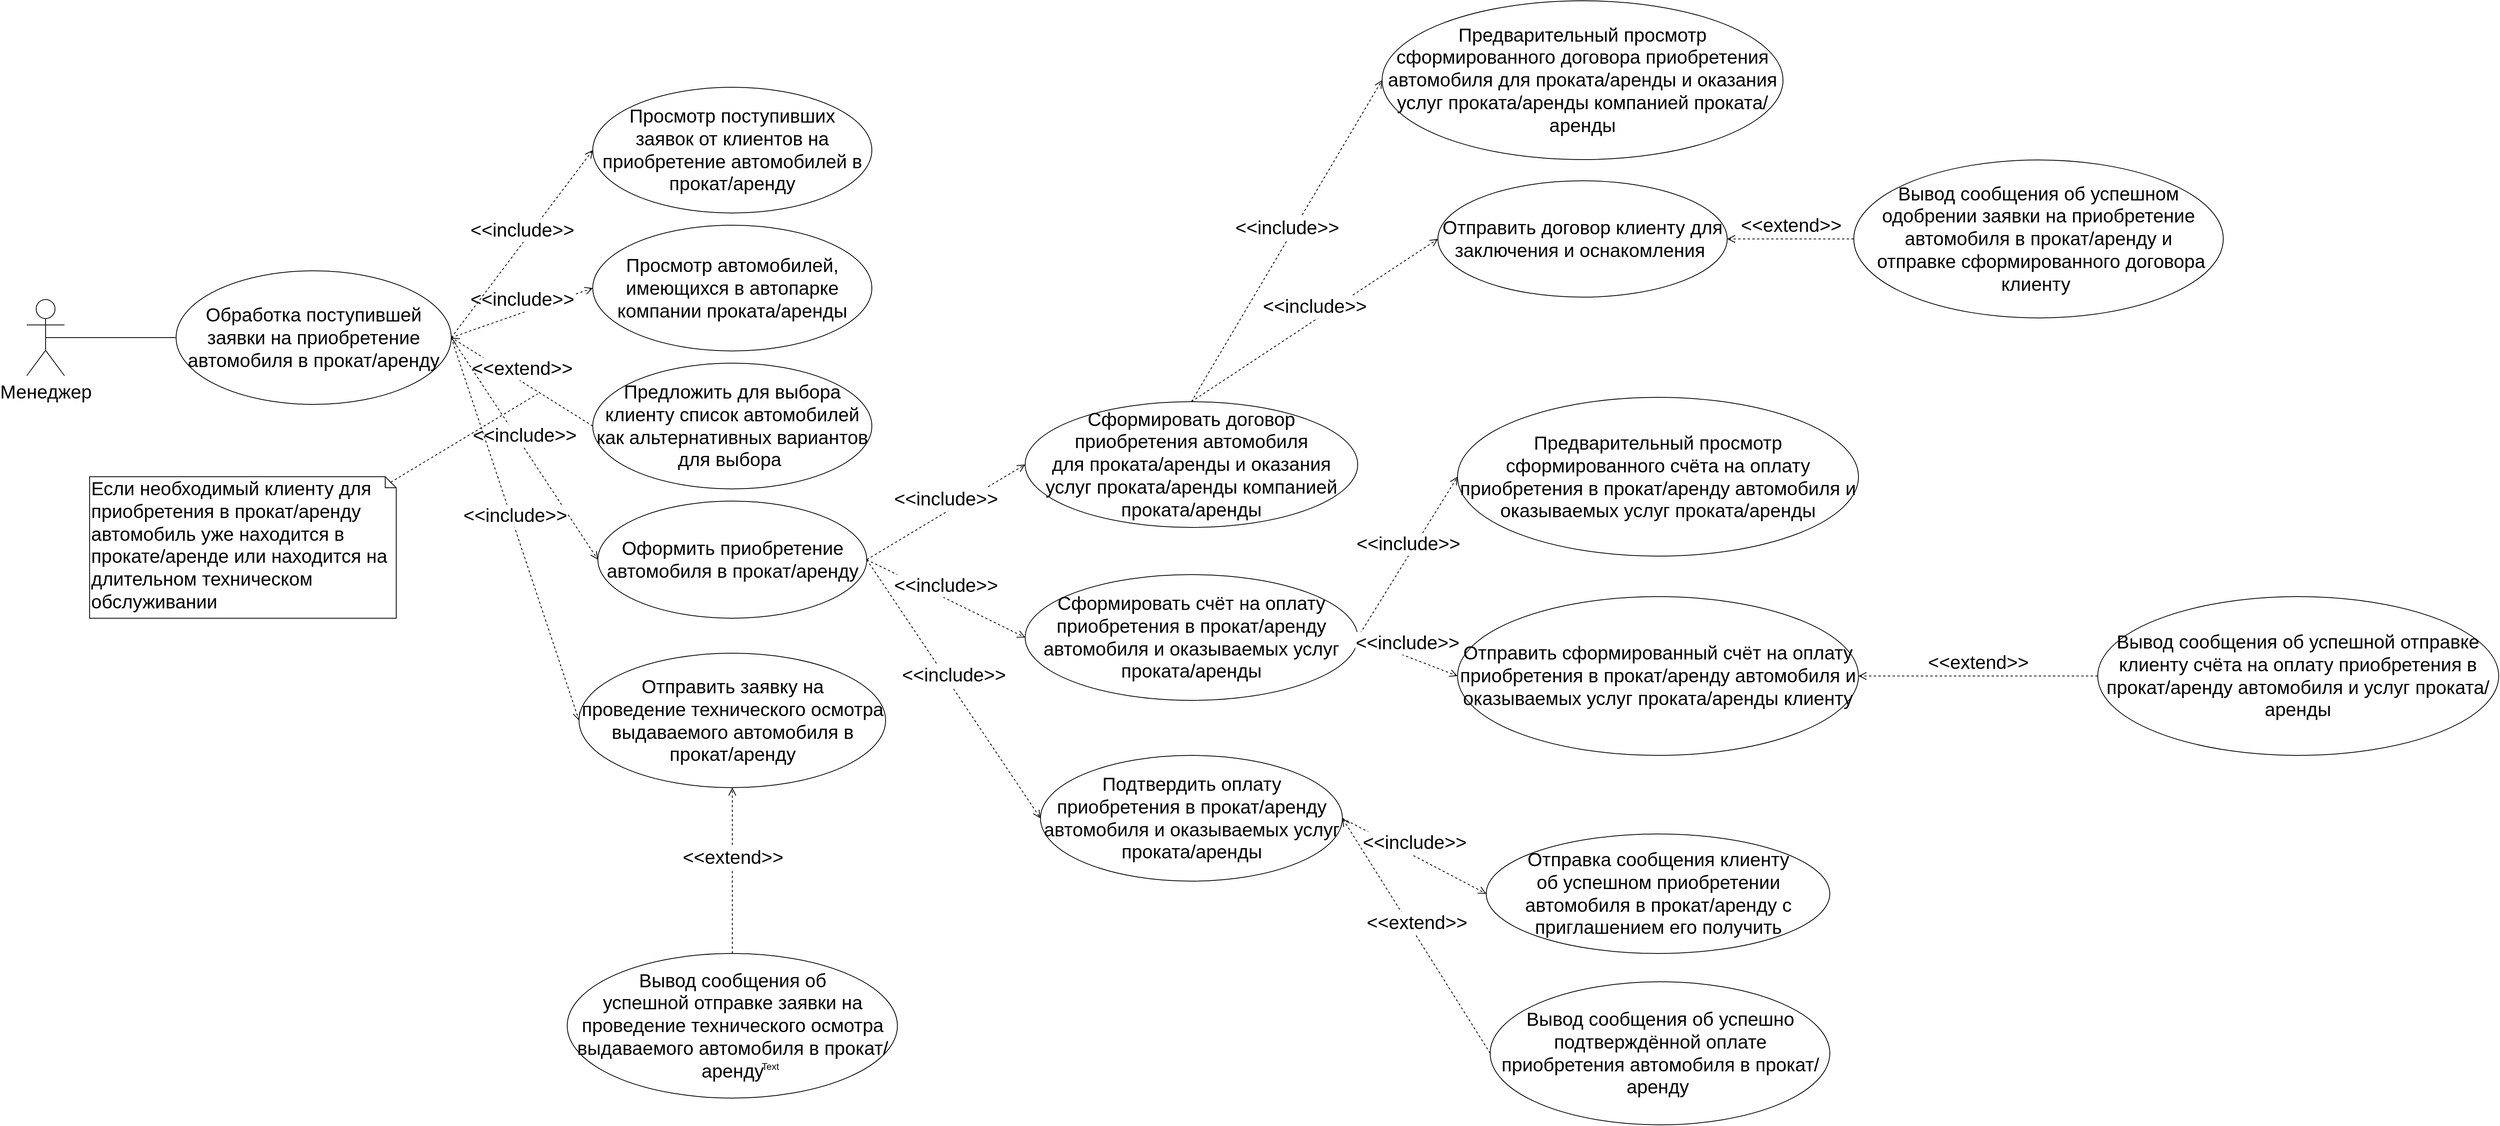 <mxfile version="11.3.0" type="device" pages="1"><diagram id="KPzT7d3pO3pre93hDskv" name="Страница 1"><mxGraphModel dx="2247" dy="1992" grid="1" gridSize="10" guides="1" tooltips="1" connect="1" arrows="1" fold="1" page="1" pageScale="1" pageWidth="827" pageHeight="1169" math="0" shadow="0"><root><mxCell id="0"/><mxCell id="1" parent="0"/><mxCell id="48Y0jY3a8RGD3OCC3EWf-1" value="&lt;font style=&quot;font-size: 24px&quot;&gt;Менеджер&lt;/font&gt;" style="shape=umlActor;verticalLabelPosition=bottom;labelBackgroundColor=#ffffff;verticalAlign=top;html=1;outlineConnect=0;" parent="1" vertex="1"><mxGeometry x="-60" y="250" width="48" height="97" as="geometry"/></mxCell><mxCell id="48Y0jY3a8RGD3OCC3EWf-3" value="&lt;font style=&quot;font-size: 24px&quot;&gt;Обработка поступившей заявки на приобретение автомобиля в прокат/аренду&lt;/font&gt;" style="ellipse;whiteSpace=wrap;html=1;" parent="1" vertex="1"><mxGeometry x="130" y="213.5" width="350" height="170" as="geometry"/></mxCell><mxCell id="48Y0jY3a8RGD3OCC3EWf-8" value="" style="endArrow=none;html=1;entryX=0;entryY=0.5;entryDx=0;entryDy=0;exitX=0.5;exitY=0.5;exitDx=0;exitDy=0;exitPerimeter=0;" parent="1" source="48Y0jY3a8RGD3OCC3EWf-1" target="48Y0jY3a8RGD3OCC3EWf-3" edge="1"><mxGeometry width="50" height="50" relative="1" as="geometry"><mxPoint x="30" y="490" as="sourcePoint"/><mxPoint x="80" y="440" as="targetPoint"/></mxGeometry></mxCell><mxCell id="48Y0jY3a8RGD3OCC3EWf-12" value="&lt;font style=&quot;font-size: 24px&quot;&gt;Оформить приобретение автомобиля в прокат/аренду&lt;/font&gt;" style="ellipse;whiteSpace=wrap;html=1;" parent="1" vertex="1"><mxGeometry x="666.5" y="506.5" width="342" height="149" as="geometry"/></mxCell><mxCell id="48Y0jY3a8RGD3OCC3EWf-15" value="&lt;font style=&quot;font-size: 24px&quot;&gt;Предложить для выбора клиенту список автомобилей как альтернативных вариантов для выбора&amp;nbsp;&lt;/font&gt;" style="ellipse;whiteSpace=wrap;html=1;" parent="1" vertex="1"><mxGeometry x="660" y="331" width="355" height="160" as="geometry"/></mxCell><mxCell id="48Y0jY3a8RGD3OCC3EWf-16" value="&lt;font style=&quot;font-size: 24px&quot;&gt;&amp;lt;&amp;lt;extend&amp;gt;&amp;gt;&lt;/font&gt;" style="html=1;verticalAlign=bottom;endArrow=open;dashed=1;endSize=8;entryX=1;entryY=0.5;entryDx=0;entryDy=0;exitX=0;exitY=0.5;exitDx=0;exitDy=0;" parent="1" source="48Y0jY3a8RGD3OCC3EWf-15" target="48Y0jY3a8RGD3OCC3EWf-3" edge="1"><mxGeometry relative="1" as="geometry"><mxPoint x="510" y="175" as="sourcePoint"/><mxPoint x="460" y="312" as="targetPoint"/></mxGeometry></mxCell><mxCell id="48Y0jY3a8RGD3OCC3EWf-17" value="&lt;font style=&quot;font-size: 24px&quot;&gt;&amp;lt;&amp;lt;include&amp;gt;&amp;gt;&lt;/font&gt;" style="html=1;verticalAlign=bottom;endArrow=open;dashed=1;endSize=8;entryX=0;entryY=0.5;entryDx=0;entryDy=0;exitX=1;exitY=0.5;exitDx=0;exitDy=0;" parent="1" source="48Y0jY3a8RGD3OCC3EWf-3" target="48Y0jY3a8RGD3OCC3EWf-12" edge="1"><mxGeometry relative="1" as="geometry"><mxPoint x="580" y="492" as="sourcePoint"/><mxPoint x="500" y="492" as="targetPoint"/></mxGeometry></mxCell><mxCell id="48Y0jY3a8RGD3OCC3EWf-18" value="&lt;font style=&quot;font-size: 24px&quot;&gt;Сформировать договор приобретения автомобиля &lt;br&gt;для проката/аренды и оказания &lt;br&gt;услуг проката/аренды компанией проката/аренды&lt;/font&gt;" style="ellipse;whiteSpace=wrap;html=1;" parent="1" vertex="1"><mxGeometry x="1210" y="380" width="423" height="160" as="geometry"/></mxCell><mxCell id="48Y0jY3a8RGD3OCC3EWf-19" value="&lt;font style=&quot;font-size: 24px&quot;&gt;Отправить договор клиенту для заключения и оснакомления&amp;nbsp;&lt;/font&gt;" style="ellipse;whiteSpace=wrap;html=1;" parent="1" vertex="1"><mxGeometry x="1735" y="99" width="368" height="148" as="geometry"/></mxCell><mxCell id="48Y0jY3a8RGD3OCC3EWf-20" value="&lt;font style=&quot;font-size: 24px&quot;&gt;Вывод сообщения об успешно подтверждённой оплате приобретения автомобиля в прокат/аренду&amp;nbsp;&lt;/font&gt;" style="ellipse;whiteSpace=wrap;html=1;" parent="1" vertex="1"><mxGeometry x="1801.5" y="1118" width="432" height="182" as="geometry"/></mxCell><mxCell id="48Y0jY3a8RGD3OCC3EWf-21" value="&lt;font style=&quot;font-size: 24px&quot;&gt;Вывод сообщения об успешном одобрении заявки на приобретение автомобиля в прокат/аренду и&lt;br&gt;&amp;nbsp;отправке сформированного договора клиенту&amp;nbsp;&lt;/font&gt;" style="ellipse;whiteSpace=wrap;html=1;" parent="1" vertex="1"><mxGeometry x="2264" y="72.5" width="470" height="201" as="geometry"/></mxCell><mxCell id="48Y0jY3a8RGD3OCC3EWf-22" value="&lt;font style=&quot;font-size: 24px&quot;&gt;&amp;lt;&amp;lt;include&amp;gt;&amp;gt;&lt;/font&gt;" style="html=1;verticalAlign=bottom;endArrow=open;dashed=1;endSize=8;entryX=0;entryY=0.5;entryDx=0;entryDy=0;exitX=1;exitY=0.5;exitDx=0;exitDy=0;" parent="1" source="48Y0jY3a8RGD3OCC3EWf-12" target="48Y0jY3a8RGD3OCC3EWf-18" edge="1"><mxGeometry relative="1" as="geometry"><mxPoint x="880" y="332" as="sourcePoint"/><mxPoint x="900" y="314.5" as="targetPoint"/></mxGeometry></mxCell><mxCell id="48Y0jY3a8RGD3OCC3EWf-23" value="&lt;font style=&quot;font-size: 24px&quot;&gt;&amp;lt;&amp;lt;include&amp;gt;&amp;gt;&lt;/font&gt;" style="html=1;verticalAlign=bottom;endArrow=open;dashed=1;endSize=8;entryX=0;entryY=0.5;entryDx=0;entryDy=0;exitX=0.5;exitY=0;exitDx=0;exitDy=0;" parent="1" source="48Y0jY3a8RGD3OCC3EWf-18" target="48Y0jY3a8RGD3OCC3EWf-19" edge="1"><mxGeometry relative="1" as="geometry"><mxPoint x="1650" y="420" as="sourcePoint"/><mxPoint x="1090" y="104.5" as="targetPoint"/></mxGeometry></mxCell><mxCell id="48Y0jY3a8RGD3OCC3EWf-24" value="&lt;font style=&quot;font-size: 24px&quot;&gt;&amp;lt;&amp;lt;extend&amp;gt;&amp;gt;&lt;/font&gt;" style="html=1;verticalAlign=bottom;endArrow=open;dashed=1;endSize=8;exitX=0;exitY=0.5;exitDx=0;exitDy=0;entryX=1;entryY=0.5;entryDx=0;entryDy=0;" parent="1" source="48Y0jY3a8RGD3OCC3EWf-21" target="48Y0jY3a8RGD3OCC3EWf-19" edge="1"><mxGeometry relative="1" as="geometry"><mxPoint x="1124" y="261.5" as="sourcePoint"/><mxPoint x="1044" y="261.5" as="targetPoint"/></mxGeometry></mxCell><mxCell id="48Y0jY3a8RGD3OCC3EWf-25" value="&lt;font style=&quot;font-size: 24px&quot;&gt;Отправка сообщения клиенту&lt;br&gt;об успешном&amp;nbsp;приобретении автомобиля в прокат/аренду с приглашением его получить&lt;/font&gt;" style="ellipse;whiteSpace=wrap;html=1;" parent="1" vertex="1"><mxGeometry x="1796.5" y="930" width="437" height="152" as="geometry"/></mxCell><mxCell id="48Y0jY3a8RGD3OCC3EWf-46" value="&lt;font style=&quot;font-size: 24px&quot;&gt;Предварительный просмотр сформированного договора приобретения автомобиля для проката/аренды и оказания услуг проката/аренды компанией проката/аренды&lt;/font&gt;" style="ellipse;whiteSpace=wrap;html=1;" parent="1" vertex="1"><mxGeometry x="1664" y="-130" width="510" height="202" as="geometry"/></mxCell><mxCell id="48Y0jY3a8RGD3OCC3EWf-47" value="&lt;font style=&quot;font-size: 24px&quot;&gt;&amp;lt;&amp;lt;include&amp;gt;&amp;gt;&lt;/font&gt;" style="html=1;verticalAlign=bottom;endArrow=open;dashed=1;endSize=8;entryX=0;entryY=0.5;entryDx=0;entryDy=0;exitX=0.5;exitY=0;exitDx=0;exitDy=0;" parent="1" source="48Y0jY3a8RGD3OCC3EWf-18" target="48Y0jY3a8RGD3OCC3EWf-46" edge="1"><mxGeometry relative="1" as="geometry"><mxPoint x="1470" y="300" as="sourcePoint"/><mxPoint x="1150" y="162" as="targetPoint"/></mxGeometry></mxCell><mxCell id="48Y0jY3a8RGD3OCC3EWf-50" value="&lt;font style=&quot;font-size: 24px&quot;&gt;Подтвердить оплату приобретения в прокат/аренду автомобиля и оказываемых услуг проката/аренды&lt;/font&gt;" style="ellipse;whiteSpace=wrap;html=1;" parent="1" vertex="1"><mxGeometry x="1229.5" y="830" width="384" height="160" as="geometry"/></mxCell><mxCell id="48Y0jY3a8RGD3OCC3EWf-51" value="&lt;font style=&quot;font-size: 24px&quot;&gt;&amp;lt;&amp;lt;include&amp;gt;&amp;gt;&lt;/font&gt;" style="html=1;verticalAlign=bottom;endArrow=open;dashed=1;endSize=8;entryX=0;entryY=0.5;entryDx=0;entryDy=0;exitX=1;exitY=0.5;exitDx=0;exitDy=0;" parent="1" source="48Y0jY3a8RGD3OCC3EWf-12" target="48Y0jY3a8RGD3OCC3EWf-50" edge="1"><mxGeometry relative="1" as="geometry"><mxPoint x="790" y="419" as="sourcePoint"/><mxPoint x="946.5" y="353.5" as="targetPoint"/></mxGeometry></mxCell><mxCell id="48Y0jY3a8RGD3OCC3EWf-52" value="&lt;font style=&quot;font-size: 24px&quot;&gt;&amp;lt;&amp;lt;include&amp;gt;&amp;gt;&lt;/font&gt;" style="html=1;verticalAlign=bottom;endArrow=open;dashed=1;endSize=8;entryX=0;entryY=0.5;entryDx=0;entryDy=0;exitX=1;exitY=0.5;exitDx=0;exitDy=0;" parent="1" source="48Y0jY3a8RGD3OCC3EWf-50" target="48Y0jY3a8RGD3OCC3EWf-25" edge="1"><mxGeometry relative="1" as="geometry"><mxPoint x="1100" y="304" as="sourcePoint"/><mxPoint x="1256.5" y="365.5" as="targetPoint"/></mxGeometry></mxCell><mxCell id="48Y0jY3a8RGD3OCC3EWf-53" value="&lt;font style=&quot;font-size: 24px&quot;&gt;&amp;lt;&amp;lt;extend&amp;gt;&amp;gt;&lt;/font&gt;" style="html=1;verticalAlign=bottom;endArrow=open;dashed=1;endSize=8;entryX=1;entryY=0.5;entryDx=0;entryDy=0;exitX=0;exitY=0.5;exitDx=0;exitDy=0;" parent="1" source="48Y0jY3a8RGD3OCC3EWf-20" target="48Y0jY3a8RGD3OCC3EWf-50" edge="1"><mxGeometry relative="1" as="geometry"><mxPoint x="1290" y="382" as="sourcePoint"/><mxPoint x="1183.5" y="548.5" as="targetPoint"/></mxGeometry></mxCell><mxCell id="U9KTUmdWOT8uGrCRq3w9-1" value="&lt;span style=&quot;font-size: 24px ; white-space: normal&quot;&gt;Просмотр автомобилей, имеющихся в автопарке компании проката/аренды&lt;/span&gt;" style="ellipse;whiteSpace=wrap;html=1;" parent="1" vertex="1"><mxGeometry x="660" y="155.5" width="355" height="160" as="geometry"/></mxCell><mxCell id="U9KTUmdWOT8uGrCRq3w9-2" value="&lt;span style=&quot;font-size: 24px&quot;&gt;&amp;lt;&amp;lt;include&amp;gt;&amp;gt;&lt;/span&gt;" style="html=1;verticalAlign=bottom;endArrow=open;dashed=1;endSize=8;exitX=1;exitY=0.5;exitDx=0;exitDy=0;entryX=0;entryY=0.5;entryDx=0;entryDy=0;" parent="1" source="48Y0jY3a8RGD3OCC3EWf-3" target="U9KTUmdWOT8uGrCRq3w9-1" edge="1"><mxGeometry relative="1" as="geometry"><mxPoint x="190" y="90" as="sourcePoint"/><mxPoint x="110" y="90" as="targetPoint"/></mxGeometry></mxCell><mxCell id="xA6BA3AJikt5miLGlvB3-1" value="&lt;span style=&quot;font-size: 24px ; white-space: normal&quot;&gt;Просмотр поступивших заявок&amp;nbsp;&lt;/span&gt;&lt;span style=&quot;font-size: 24px ; white-space: normal&quot;&gt;от клиентов на приобретение автомобилей в прокат/аренду&lt;/span&gt;" style="ellipse;whiteSpace=wrap;html=1;" parent="1" vertex="1"><mxGeometry x="660" y="-20" width="355" height="160" as="geometry"/></mxCell><mxCell id="xA6BA3AJikt5miLGlvB3-2" value="&lt;span style=&quot;font-size: 24px&quot;&gt;&amp;lt;&amp;lt;include&amp;gt;&amp;gt;&lt;/span&gt;" style="html=1;verticalAlign=bottom;endArrow=open;dashed=1;endSize=8;exitX=1;exitY=0.5;exitDx=0;exitDy=0;entryX=0;entryY=0.5;entryDx=0;entryDy=0;" parent="1" source="48Y0jY3a8RGD3OCC3EWf-3" target="xA6BA3AJikt5miLGlvB3-1" edge="1"><mxGeometry relative="1" as="geometry"><mxPoint x="210" y="70" as="sourcePoint"/><mxPoint x="130" y="70" as="targetPoint"/></mxGeometry></mxCell><mxCell id="xA6BA3AJikt5miLGlvB3-3" value="&lt;font style=&quot;font-size: 24px&quot;&gt;Если необходимый клиенту для приобретения в прокат/аренду автомобиль уже находится в прокате/аренде или находится на длительном техническом обслуживании&amp;nbsp;&lt;/font&gt;" style="shape=note;whiteSpace=wrap;html=1;size=14;verticalAlign=top;align=left;spacingTop=-6;" parent="1" vertex="1"><mxGeometry x="20" y="475.5" width="390" height="180" as="geometry"/></mxCell><mxCell id="xA6BA3AJikt5miLGlvB3-4" value="" style="endArrow=none;dashed=1;html=1;exitX=0;exitY=0;exitDx=383;exitDy=7;exitPerimeter=0;" parent="1" source="xA6BA3AJikt5miLGlvB3-3" edge="1"><mxGeometry width="50" height="50" relative="1" as="geometry"><mxPoint x="160" y="770" as="sourcePoint"/><mxPoint x="590" y="370" as="targetPoint"/></mxGeometry></mxCell><mxCell id="KduSl2BTBe4YI7O25MU8-1" value="&lt;span style=&quot;font-size: 24px&quot;&gt;Сформировать счёт на оплату приобретения в прокат/аренду автомобиля и оказываемых услуг проката/аренды&lt;/span&gt;" style="ellipse;whiteSpace=wrap;html=1;" parent="1" vertex="1"><mxGeometry x="1210" y="600" width="423" height="160" as="geometry"/></mxCell><mxCell id="KduSl2BTBe4YI7O25MU8-2" value="&lt;font style=&quot;font-size: 24px&quot;&gt;&amp;lt;&amp;lt;include&amp;gt;&amp;gt;&lt;/font&gt;" style="html=1;verticalAlign=bottom;endArrow=open;dashed=1;endSize=8;entryX=0;entryY=0.5;entryDx=0;entryDy=0;exitX=1;exitY=0.5;exitDx=0;exitDy=0;" parent="1" source="48Y0jY3a8RGD3OCC3EWf-12" target="KduSl2BTBe4YI7O25MU8-1" edge="1"><mxGeometry relative="1" as="geometry"><mxPoint x="1008.5" y="644" as="sourcePoint"/><mxPoint x="1210" y="523" as="targetPoint"/></mxGeometry></mxCell><mxCell id="KduSl2BTBe4YI7O25MU8-4" value="&lt;font style=&quot;font-size: 24px&quot;&gt;Предварительный просмотр сформированного счёта на оплату приобретения в прокат/аренду автомобиля и оказываемых услуг проката/аренды&lt;/font&gt;" style="ellipse;whiteSpace=wrap;html=1;" parent="1" vertex="1"><mxGeometry x="1760" y="374.5" width="510" height="202" as="geometry"/></mxCell><mxCell id="KduSl2BTBe4YI7O25MU8-5" value="&lt;font style=&quot;font-size: 24px&quot;&gt;&amp;lt;&amp;lt;include&amp;gt;&amp;gt;&lt;/font&gt;" style="html=1;verticalAlign=bottom;endArrow=open;dashed=1;endSize=8;entryX=0;entryY=0.5;entryDx=0;entryDy=0;exitX=1;exitY=0.5;exitDx=0;exitDy=0;" parent="1" source="KduSl2BTBe4YI7O25MU8-1" target="KduSl2BTBe4YI7O25MU8-4" edge="1"><mxGeometry relative="1" as="geometry"><mxPoint x="1613.5" y="796" as="sourcePoint"/><mxPoint x="1796.5" y="830" as="targetPoint"/></mxGeometry></mxCell><mxCell id="KduSl2BTBe4YI7O25MU8-6" value="&lt;span style=&quot;font-size: 24px&quot;&gt;Отправить сформированный счёт на оплату приобретения в прокат/аренду автомобиля и оказываемых услуг проката/аренды клиенту&lt;/span&gt;" style="ellipse;whiteSpace=wrap;html=1;" parent="1" vertex="1"><mxGeometry x="1760" y="628" width="510" height="202" as="geometry"/></mxCell><mxCell id="KduSl2BTBe4YI7O25MU8-7" value="&lt;font style=&quot;font-size: 24px&quot;&gt;&amp;lt;&amp;lt;include&amp;gt;&amp;gt;&lt;/font&gt;" style="html=1;verticalAlign=bottom;endArrow=open;dashed=1;endSize=8;entryX=0;entryY=0.5;entryDx=0;entryDy=0;exitX=1;exitY=0.5;exitDx=0;exitDy=0;" parent="1" source="KduSl2BTBe4YI7O25MU8-1" target="KduSl2BTBe4YI7O25MU8-6" edge="1"><mxGeometry relative="1" as="geometry"><mxPoint x="1633.0" y="832.5" as="sourcePoint"/><mxPoint x="1760.0" y="628.0" as="targetPoint"/></mxGeometry></mxCell><mxCell id="KduSl2BTBe4YI7O25MU8-8" value="&lt;span style=&quot;font-size: 24px&quot;&gt;Вывод сообщения об успешной отправке клиенту счёта на оплату приобретения в прокат/аренду автомобиля и услуг проката/аренды&lt;/span&gt;" style="ellipse;whiteSpace=wrap;html=1;" parent="1" vertex="1"><mxGeometry x="2574.333" y="628" width="510" height="202" as="geometry"/></mxCell><mxCell id="KduSl2BTBe4YI7O25MU8-9" value="&lt;font style=&quot;font-size: 24px&quot;&gt;&amp;lt;&amp;lt;extend&amp;gt;&amp;gt;&lt;/font&gt;" style="html=1;verticalAlign=bottom;endArrow=open;dashed=1;endSize=8;exitX=0;exitY=0.5;exitDx=0;exitDy=0;entryX=1;entryY=0.5;entryDx=0;entryDy=0;" parent="1" source="KduSl2BTBe4YI7O25MU8-8" target="KduSl2BTBe4YI7O25MU8-6" edge="1"><mxGeometry relative="1" as="geometry"><mxPoint x="2350" y="810" as="sourcePoint"/><mxPoint x="2270" y="810" as="targetPoint"/></mxGeometry></mxCell><mxCell id="S4_R2lUs3ajCzU7MA4An-1" value="&lt;span style=&quot;font-size: 24px&quot;&gt;Отправить заявку на &lt;br&gt;проведение технического осмотра выдаваемого автомобиля в прокат/аренду&lt;/span&gt;" style="ellipse;whiteSpace=wrap;html=1;" vertex="1" parent="1"><mxGeometry x="642.5" y="700" width="390" height="171" as="geometry"/></mxCell><mxCell id="S4_R2lUs3ajCzU7MA4An-2" value="&lt;font style=&quot;font-size: 24px&quot;&gt;&amp;lt;&amp;lt;include&amp;gt;&amp;gt;&lt;/font&gt;" style="html=1;verticalAlign=bottom;endArrow=open;dashed=1;endSize=8;entryX=0;entryY=0.5;entryDx=0;entryDy=0;exitX=1;exitY=0.5;exitDx=0;exitDy=0;" edge="1" parent="1" source="48Y0jY3a8RGD3OCC3EWf-3" target="S4_R2lUs3ajCzU7MA4An-1"><mxGeometry relative="1" as="geometry"><mxPoint x="480.0" y="446.5" as="sourcePoint"/><mxPoint x="666.5" y="729" as="targetPoint"/></mxGeometry></mxCell><mxCell id="S4_R2lUs3ajCzU7MA4An-3" value="&lt;span style=&quot;font-size: 24px&quot;&gt;Вывод сообщения об &lt;br&gt;успешной отправке заявки на проведение технического осмотра выдаваемого автомобиля в прокат/аренду&lt;/span&gt;" style="ellipse;whiteSpace=wrap;html=1;" vertex="1" parent="1"><mxGeometry x="627.5" y="1082" width="420" height="184" as="geometry"/></mxCell><mxCell id="S4_R2lUs3ajCzU7MA4An-4" value="&lt;font style=&quot;font-size: 24px&quot;&gt;&amp;lt;&amp;lt;extend&amp;gt;&amp;gt;&lt;/font&gt;" style="html=1;verticalAlign=bottom;endArrow=open;dashed=1;endSize=8;entryX=0.5;entryY=1;entryDx=0;entryDy=0;exitX=0.5;exitY=0;exitDx=0;exitDy=0;" edge="1" parent="1" source="S4_R2lUs3ajCzU7MA4An-3" target="S4_R2lUs3ajCzU7MA4An-1"><mxGeometry relative="1" as="geometry"><mxPoint x="1008.5" y="953.5" as="sourcePoint"/><mxPoint x="1229.5" y="1282.5" as="targetPoint"/></mxGeometry></mxCell><mxCell id="S4_R2lUs3ajCzU7MA4An-5" value="Text" style="text;html=1;resizable=0;points=[];autosize=1;align=left;verticalAlign=top;spacingTop=-4;" vertex="1" parent="1"><mxGeometry x="873" y="1216" width="40" height="20" as="geometry"/></mxCell></root></mxGraphModel></diagram></mxfile>